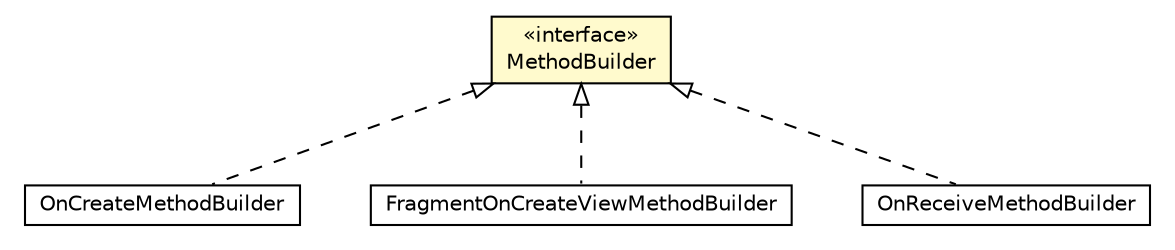 #!/usr/local/bin/dot
#
# Class diagram 
# Generated by UMLGraph version 5.1 (http://www.umlgraph.org/)
#

digraph G {
	edge [fontname="Helvetica",fontsize=10,labelfontname="Helvetica",labelfontsize=10];
	node [fontname="Helvetica",fontsize=10,shape=plaintext];
	nodesep=0.25;
	ranksep=0.5;
	// org.androidtransfuse.gen.componentBuilder.MethodBuilder
	c87350 [label=<<table title="org.androidtransfuse.gen.componentBuilder.MethodBuilder" border="0" cellborder="1" cellspacing="0" cellpadding="2" port="p" bgcolor="lemonChiffon" href="./MethodBuilder.html">
		<tr><td><table border="0" cellspacing="0" cellpadding="1">
<tr><td align="center" balign="center"> &#171;interface&#187; </td></tr>
<tr><td align="center" balign="center"> MethodBuilder </td></tr>
		</table></td></tr>
		</table>>, fontname="Helvetica", fontcolor="black", fontsize=10.0];
	// org.androidtransfuse.gen.componentBuilder.OnCreateMethodBuilder
	c87353 [label=<<table title="org.androidtransfuse.gen.componentBuilder.OnCreateMethodBuilder" border="0" cellborder="1" cellspacing="0" cellpadding="2" port="p" href="./OnCreateMethodBuilder.html">
		<tr><td><table border="0" cellspacing="0" cellpadding="1">
<tr><td align="center" balign="center"> OnCreateMethodBuilder </td></tr>
		</table></td></tr>
		</table>>, fontname="Helvetica", fontcolor="black", fontsize=10.0];
	// org.androidtransfuse.gen.componentBuilder.FragmentOnCreateViewMethodBuilder
	c87355 [label=<<table title="org.androidtransfuse.gen.componentBuilder.FragmentOnCreateViewMethodBuilder" border="0" cellborder="1" cellspacing="0" cellpadding="2" port="p" href="./FragmentOnCreateViewMethodBuilder.html">
		<tr><td><table border="0" cellspacing="0" cellpadding="1">
<tr><td align="center" balign="center"> FragmentOnCreateViewMethodBuilder </td></tr>
		</table></td></tr>
		</table>>, fontname="Helvetica", fontcolor="black", fontsize=10.0];
	// org.androidtransfuse.gen.componentBuilder.OnReceiveMethodBuilder
	c87357 [label=<<table title="org.androidtransfuse.gen.componentBuilder.OnReceiveMethodBuilder" border="0" cellborder="1" cellspacing="0" cellpadding="2" port="p" href="./OnReceiveMethodBuilder.html">
		<tr><td><table border="0" cellspacing="0" cellpadding="1">
<tr><td align="center" balign="center"> OnReceiveMethodBuilder </td></tr>
		</table></td></tr>
		</table>>, fontname="Helvetica", fontcolor="black", fontsize=10.0];
	//org.androidtransfuse.gen.componentBuilder.OnCreateMethodBuilder implements org.androidtransfuse.gen.componentBuilder.MethodBuilder
	c87350:p -> c87353:p [dir=back,arrowtail=empty,style=dashed];
	//org.androidtransfuse.gen.componentBuilder.FragmentOnCreateViewMethodBuilder implements org.androidtransfuse.gen.componentBuilder.MethodBuilder
	c87350:p -> c87355:p [dir=back,arrowtail=empty,style=dashed];
	//org.androidtransfuse.gen.componentBuilder.OnReceiveMethodBuilder implements org.androidtransfuse.gen.componentBuilder.MethodBuilder
	c87350:p -> c87357:p [dir=back,arrowtail=empty,style=dashed];
}

